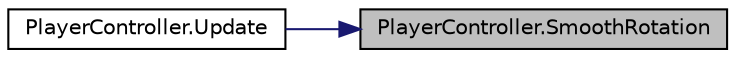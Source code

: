 digraph "PlayerController.SmoothRotation"
{
 // INTERACTIVE_SVG=YES
 // LATEX_PDF_SIZE
  bgcolor="transparent";
  edge [fontname="Helvetica",fontsize="10",labelfontname="Helvetica",labelfontsize="10"];
  node [fontname="Helvetica",fontsize="10",shape=record];
  rankdir="RL";
  Node1 [label="PlayerController.SmoothRotation",height=0.2,width=0.4,color="black", fillcolor="grey75", style="filled", fontcolor="black",tooltip="Smooth rotation of the player"];
  Node1 -> Node2 [dir="back",color="midnightblue",fontsize="10",style="solid",fontname="Helvetica"];
  Node2 [label="PlayerController.Update",height=0.2,width=0.4,color="black",URL="$class_player_controller.html#ae8bc83dffb99867a04be016473ed2c43",tooltip=" "];
}
